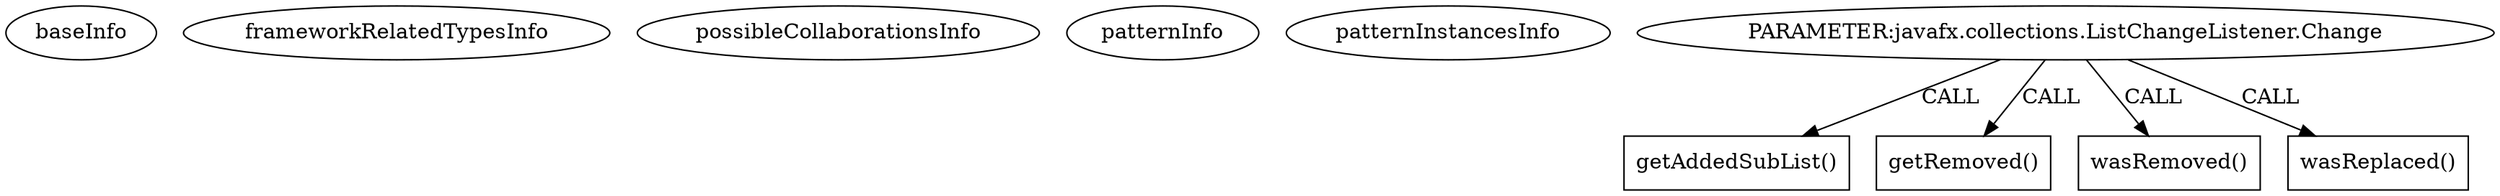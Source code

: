 digraph {
baseInfo[graphId=2175,category="pattern",isAnonymous=false,possibleRelation=false]
frameworkRelatedTypesInfo[]
possibleCollaborationsInfo[]
patternInfo[frequency=6.0,patternRootClient=null]
patternInstancesInfo[0="sergiohpl-PMS~/sergiohpl-PMS/PMS-master/IssueTrackingLite/src/issuetrackinglite/IssueTrackingLiteController.java~IssueTrackingLiteController~4153",1="ChrisWongAtCUHK-JavaFX~/ChrisWongAtCUHK-JavaFX/JavaFX-master/IssueTrackingLite/src/issuetrackinglite/IssueTrackingLiteController.java~IssueTrackingLiteController~241",2="santi-gonzalez-javafx-tutos~/santi-gonzalez-javafx-tutos/javafx-tutos-master/IssueTrackingLite/src/issuetrackinglite/IssueTrackingLiteController.java~IssueTrackingLiteController~4084"]
5[label="PARAMETER:javafx.collections.ListChangeListener.Change",vertexType="PARAMETER_DECLARATION",isFrameworkType=false]
14[label="getAddedSubList()",vertexType="INSIDE_CALL",isFrameworkType=false,shape=box]
20[label="getRemoved()",vertexType="INSIDE_CALL",isFrameworkType=false,shape=box]
16[label="wasRemoved()",vertexType="INSIDE_CALL",isFrameworkType=false,shape=box]
18[label="wasReplaced()",vertexType="INSIDE_CALL",isFrameworkType=false,shape=box]
5->14[label="CALL"]
5->16[label="CALL"]
5->20[label="CALL"]
5->18[label="CALL"]
}

